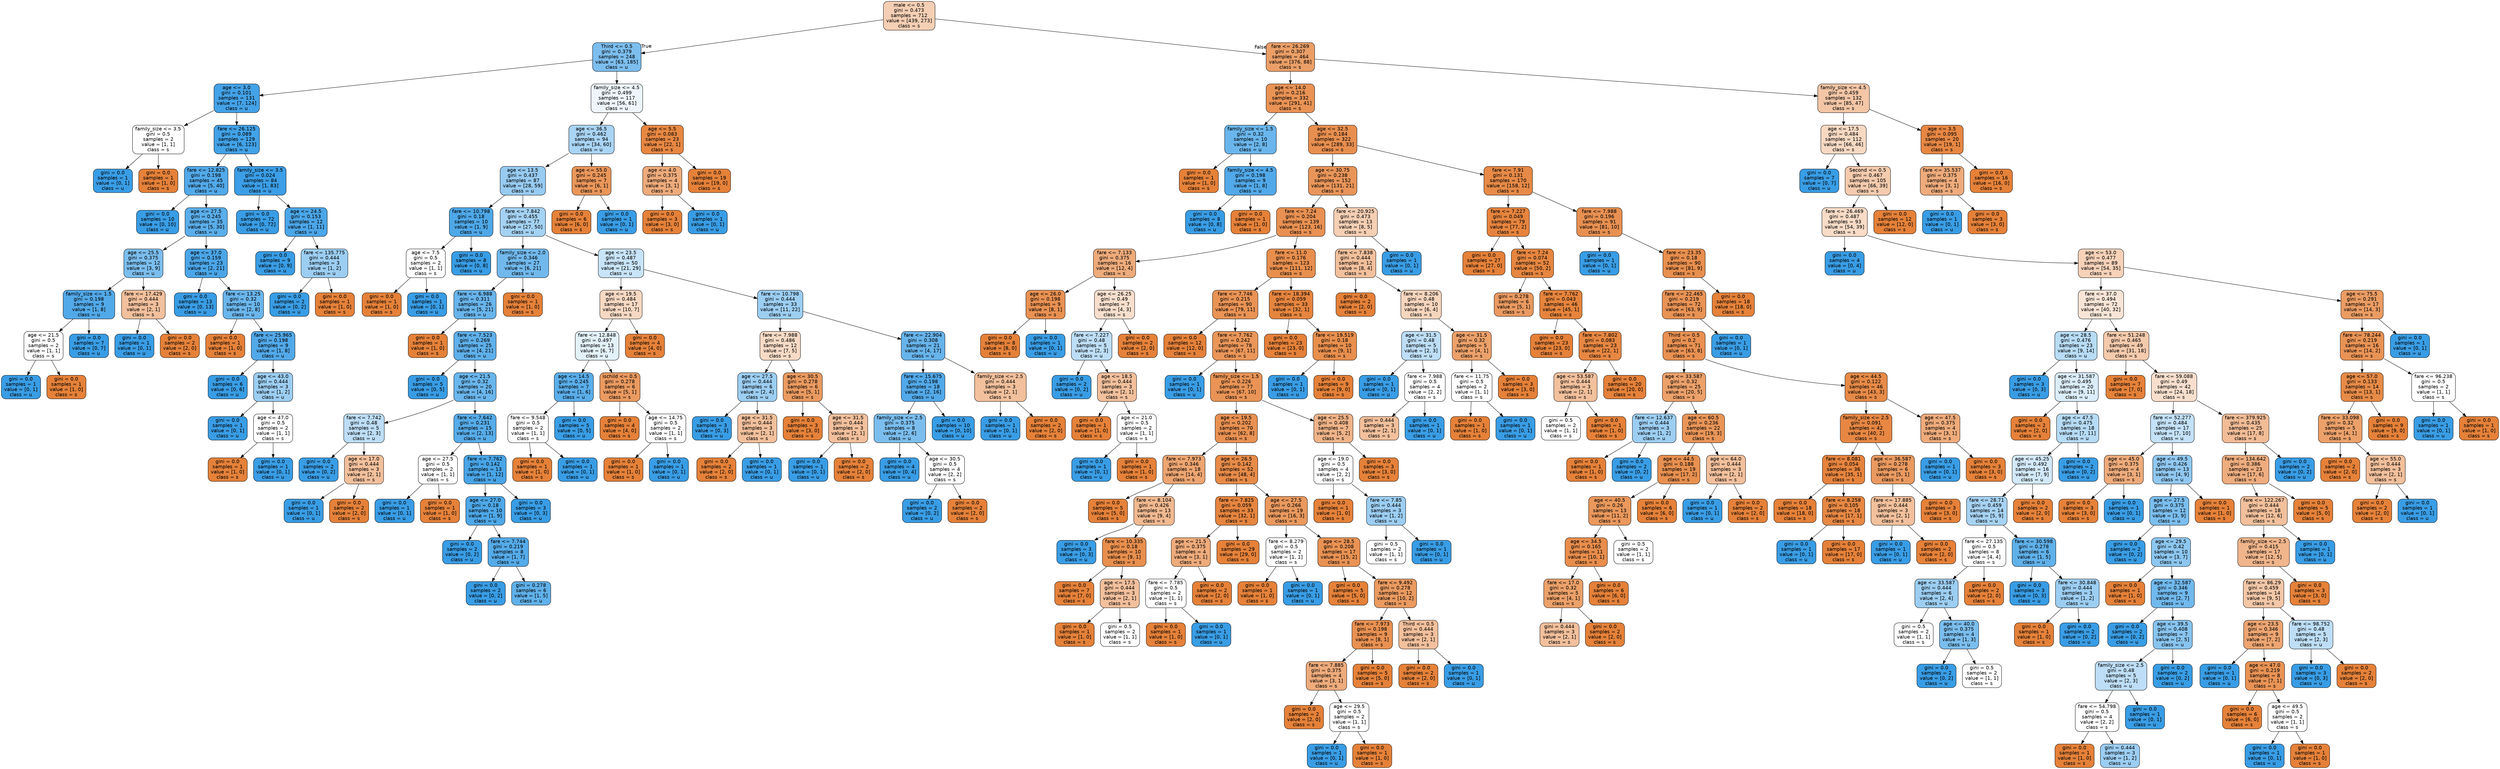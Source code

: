digraph Tree {
node [shape=box, style="filled, rounded", color="black", fontname=helvetica] ;
edge [fontname=helvetica] ;
0 [label="male <= 0.5\ngini = 0.473\nsamples = 712\nvalue = [439, 273]\nclass = s", fillcolor="#e5813960"] ;
1 [label="Third <= 0.5\ngini = 0.379\nsamples = 248\nvalue = [63, 185]\nclass = u", fillcolor="#399de5a8"] ;
0 -> 1 [labeldistance=2.5, labelangle=45, headlabel="True"] ;
2 [label="age <= 3.0\ngini = 0.101\nsamples = 131\nvalue = [7, 124]\nclass = u", fillcolor="#399de5f1"] ;
1 -> 2 ;
3 [label="family_size <= 3.5\ngini = 0.5\nsamples = 2\nvalue = [1, 1]\nclass = s", fillcolor="#e5813900"] ;
2 -> 3 ;
4 [label="gini = 0.0\nsamples = 1\nvalue = [0, 1]\nclass = u", fillcolor="#399de5ff"] ;
3 -> 4 ;
5 [label="gini = 0.0\nsamples = 1\nvalue = [1, 0]\nclass = s", fillcolor="#e58139ff"] ;
3 -> 5 ;
6 [label="fare <= 26.125\ngini = 0.089\nsamples = 129\nvalue = [6, 123]\nclass = u", fillcolor="#399de5f3"] ;
2 -> 6 ;
7 [label="fare <= 12.825\ngini = 0.198\nsamples = 45\nvalue = [5, 40]\nclass = u", fillcolor="#399de5df"] ;
6 -> 7 ;
8 [label="gini = 0.0\nsamples = 10\nvalue = [0, 10]\nclass = u", fillcolor="#399de5ff"] ;
7 -> 8 ;
9 [label="age <= 27.5\ngini = 0.245\nsamples = 35\nvalue = [5, 30]\nclass = u", fillcolor="#399de5d4"] ;
7 -> 9 ;
10 [label="age <= 25.5\ngini = 0.375\nsamples = 12\nvalue = [3, 9]\nclass = u", fillcolor="#399de5aa"] ;
9 -> 10 ;
11 [label="family_size <= 1.5\ngini = 0.198\nsamples = 9\nvalue = [1, 8]\nclass = u", fillcolor="#399de5df"] ;
10 -> 11 ;
12 [label="age <= 21.5\ngini = 0.5\nsamples = 2\nvalue = [1, 1]\nclass = s", fillcolor="#e5813900"] ;
11 -> 12 ;
13 [label="gini = 0.0\nsamples = 1\nvalue = [0, 1]\nclass = u", fillcolor="#399de5ff"] ;
12 -> 13 ;
14 [label="gini = 0.0\nsamples = 1\nvalue = [1, 0]\nclass = s", fillcolor="#e58139ff"] ;
12 -> 14 ;
15 [label="gini = 0.0\nsamples = 7\nvalue = [0, 7]\nclass = u", fillcolor="#399de5ff"] ;
11 -> 15 ;
16 [label="fare <= 17.429\ngini = 0.444\nsamples = 3\nvalue = [2, 1]\nclass = s", fillcolor="#e581397f"] ;
10 -> 16 ;
17 [label="gini = 0.0\nsamples = 1\nvalue = [0, 1]\nclass = u", fillcolor="#399de5ff"] ;
16 -> 17 ;
18 [label="gini = 0.0\nsamples = 2\nvalue = [2, 0]\nclass = s", fillcolor="#e58139ff"] ;
16 -> 18 ;
19 [label="age <= 37.0\ngini = 0.159\nsamples = 23\nvalue = [2, 21]\nclass = u", fillcolor="#399de5e7"] ;
9 -> 19 ;
20 [label="gini = 0.0\nsamples = 13\nvalue = [0, 13]\nclass = u", fillcolor="#399de5ff"] ;
19 -> 20 ;
21 [label="fare <= 13.25\ngini = 0.32\nsamples = 10\nvalue = [2, 8]\nclass = u", fillcolor="#399de5bf"] ;
19 -> 21 ;
22 [label="gini = 0.0\nsamples = 1\nvalue = [1, 0]\nclass = s", fillcolor="#e58139ff"] ;
21 -> 22 ;
23 [label="fare <= 25.965\ngini = 0.198\nsamples = 9\nvalue = [1, 8]\nclass = u", fillcolor="#399de5df"] ;
21 -> 23 ;
24 [label="gini = 0.0\nsamples = 6\nvalue = [0, 6]\nclass = u", fillcolor="#399de5ff"] ;
23 -> 24 ;
25 [label="age <= 43.0\ngini = 0.444\nsamples = 3\nvalue = [1, 2]\nclass = u", fillcolor="#399de57f"] ;
23 -> 25 ;
26 [label="gini = 0.0\nsamples = 1\nvalue = [0, 1]\nclass = u", fillcolor="#399de5ff"] ;
25 -> 26 ;
27 [label="age <= 47.0\ngini = 0.5\nsamples = 2\nvalue = [1, 1]\nclass = s", fillcolor="#e5813900"] ;
25 -> 27 ;
28 [label="gini = 0.0\nsamples = 1\nvalue = [1, 0]\nclass = s", fillcolor="#e58139ff"] ;
27 -> 28 ;
29 [label="gini = 0.0\nsamples = 1\nvalue = [0, 1]\nclass = u", fillcolor="#399de5ff"] ;
27 -> 29 ;
30 [label="family_size <= 3.5\ngini = 0.024\nsamples = 84\nvalue = [1, 83]\nclass = u", fillcolor="#399de5fc"] ;
6 -> 30 ;
31 [label="gini = 0.0\nsamples = 72\nvalue = [0, 72]\nclass = u", fillcolor="#399de5ff"] ;
30 -> 31 ;
32 [label="age <= 24.5\ngini = 0.153\nsamples = 12\nvalue = [1, 11]\nclass = u", fillcolor="#399de5e8"] ;
30 -> 32 ;
33 [label="gini = 0.0\nsamples = 9\nvalue = [0, 9]\nclass = u", fillcolor="#399de5ff"] ;
32 -> 33 ;
34 [label="fare <= 135.775\ngini = 0.444\nsamples = 3\nvalue = [1, 2]\nclass = u", fillcolor="#399de57f"] ;
32 -> 34 ;
35 [label="gini = 0.0\nsamples = 2\nvalue = [0, 2]\nclass = u", fillcolor="#399de5ff"] ;
34 -> 35 ;
36 [label="gini = 0.0\nsamples = 1\nvalue = [1, 0]\nclass = s", fillcolor="#e58139ff"] ;
34 -> 36 ;
37 [label="family_size <= 4.5\ngini = 0.499\nsamples = 117\nvalue = [56, 61]\nclass = u", fillcolor="#399de515"] ;
1 -> 37 ;
38 [label="age <= 36.5\ngini = 0.462\nsamples = 94\nvalue = [34, 60]\nclass = u", fillcolor="#399de56e"] ;
37 -> 38 ;
39 [label="age <= 13.5\ngini = 0.437\nsamples = 87\nvalue = [28, 59]\nclass = u", fillcolor="#399de586"] ;
38 -> 39 ;
40 [label="fare <= 10.798\ngini = 0.18\nsamples = 10\nvalue = [1, 9]\nclass = u", fillcolor="#399de5e3"] ;
39 -> 40 ;
41 [label="age <= 7.5\ngini = 0.5\nsamples = 2\nvalue = [1, 1]\nclass = s", fillcolor="#e5813900"] ;
40 -> 41 ;
42 [label="gini = 0.0\nsamples = 1\nvalue = [1, 0]\nclass = s", fillcolor="#e58139ff"] ;
41 -> 42 ;
43 [label="gini = 0.0\nsamples = 1\nvalue = [0, 1]\nclass = u", fillcolor="#399de5ff"] ;
41 -> 43 ;
44 [label="gini = 0.0\nsamples = 8\nvalue = [0, 8]\nclass = u", fillcolor="#399de5ff"] ;
40 -> 44 ;
45 [label="fare <= 7.842\ngini = 0.455\nsamples = 77\nvalue = [27, 50]\nclass = u", fillcolor="#399de575"] ;
39 -> 45 ;
46 [label="family_size <= 2.0\ngini = 0.346\nsamples = 27\nvalue = [6, 21]\nclass = u", fillcolor="#399de5b6"] ;
45 -> 46 ;
47 [label="fare <= 6.988\ngini = 0.311\nsamples = 26\nvalue = [5, 21]\nclass = u", fillcolor="#399de5c2"] ;
46 -> 47 ;
48 [label="gini = 0.0\nsamples = 1\nvalue = [1, 0]\nclass = s", fillcolor="#e58139ff"] ;
47 -> 48 ;
49 [label="fare <= 7.523\ngini = 0.269\nsamples = 25\nvalue = [4, 21]\nclass = u", fillcolor="#399de5ce"] ;
47 -> 49 ;
50 [label="gini = 0.0\nsamples = 5\nvalue = [0, 5]\nclass = u", fillcolor="#399de5ff"] ;
49 -> 50 ;
51 [label="age <= 21.5\ngini = 0.32\nsamples = 20\nvalue = [4, 16]\nclass = u", fillcolor="#399de5bf"] ;
49 -> 51 ;
52 [label="fare <= 7.742\ngini = 0.48\nsamples = 5\nvalue = [2, 3]\nclass = u", fillcolor="#399de555"] ;
51 -> 52 ;
53 [label="gini = 0.0\nsamples = 2\nvalue = [0, 2]\nclass = u", fillcolor="#399de5ff"] ;
52 -> 53 ;
54 [label="age <= 17.0\ngini = 0.444\nsamples = 3\nvalue = [2, 1]\nclass = s", fillcolor="#e581397f"] ;
52 -> 54 ;
55 [label="gini = 0.0\nsamples = 1\nvalue = [0, 1]\nclass = u", fillcolor="#399de5ff"] ;
54 -> 55 ;
56 [label="gini = 0.0\nsamples = 2\nvalue = [2, 0]\nclass = s", fillcolor="#e58139ff"] ;
54 -> 56 ;
57 [label="fare <= 7.642\ngini = 0.231\nsamples = 15\nvalue = [2, 13]\nclass = u", fillcolor="#399de5d8"] ;
51 -> 57 ;
58 [label="age <= 27.5\ngini = 0.5\nsamples = 2\nvalue = [1, 1]\nclass = s", fillcolor="#e5813900"] ;
57 -> 58 ;
59 [label="gini = 0.0\nsamples = 1\nvalue = [0, 1]\nclass = u", fillcolor="#399de5ff"] ;
58 -> 59 ;
60 [label="gini = 0.0\nsamples = 1\nvalue = [1, 0]\nclass = s", fillcolor="#e58139ff"] ;
58 -> 60 ;
61 [label="fare <= 7.762\ngini = 0.142\nsamples = 13\nvalue = [1, 12]\nclass = u", fillcolor="#399de5ea"] ;
57 -> 61 ;
62 [label="age <= 27.0\ngini = 0.18\nsamples = 10\nvalue = [1, 9]\nclass = u", fillcolor="#399de5e3"] ;
61 -> 62 ;
63 [label="gini = 0.0\nsamples = 2\nvalue = [0, 2]\nclass = u", fillcolor="#399de5ff"] ;
62 -> 63 ;
64 [label="fare <= 7.744\ngini = 0.219\nsamples = 8\nvalue = [1, 7]\nclass = u", fillcolor="#399de5db"] ;
62 -> 64 ;
65 [label="gini = 0.0\nsamples = 2\nvalue = [0, 2]\nclass = u", fillcolor="#399de5ff"] ;
64 -> 65 ;
66 [label="gini = 0.278\nsamples = 6\nvalue = [1, 5]\nclass = u", fillcolor="#399de5cc"] ;
64 -> 66 ;
67 [label="gini = 0.0\nsamples = 3\nvalue = [0, 3]\nclass = u", fillcolor="#399de5ff"] ;
61 -> 67 ;
68 [label="gini = 0.0\nsamples = 1\nvalue = [1, 0]\nclass = s", fillcolor="#e58139ff"] ;
46 -> 68 ;
69 [label="age <= 23.5\ngini = 0.487\nsamples = 50\nvalue = [21, 29]\nclass = u", fillcolor="#399de546"] ;
45 -> 69 ;
70 [label="age <= 19.5\ngini = 0.484\nsamples = 17\nvalue = [10, 7]\nclass = s", fillcolor="#e581394d"] ;
69 -> 70 ;
71 [label="fare <= 12.848\ngini = 0.497\nsamples = 13\nvalue = [6, 7]\nclass = u", fillcolor="#399de524"] ;
70 -> 71 ;
72 [label="age <= 14.5\ngini = 0.245\nsamples = 7\nvalue = [1, 6]\nclass = u", fillcolor="#399de5d4"] ;
71 -> 72 ;
73 [label="fare <= 9.548\ngini = 0.5\nsamples = 2\nvalue = [1, 1]\nclass = s", fillcolor="#e5813900"] ;
72 -> 73 ;
74 [label="gini = 0.0\nsamples = 1\nvalue = [1, 0]\nclass = s", fillcolor="#e58139ff"] ;
73 -> 74 ;
75 [label="gini = 0.0\nsamples = 1\nvalue = [0, 1]\nclass = u", fillcolor="#399de5ff"] ;
73 -> 75 ;
76 [label="gini = 0.0\nsamples = 5\nvalue = [0, 5]\nclass = u", fillcolor="#399de5ff"] ;
72 -> 76 ;
77 [label="ischild <= 0.5\ngini = 0.278\nsamples = 6\nvalue = [5, 1]\nclass = s", fillcolor="#e58139cc"] ;
71 -> 77 ;
78 [label="gini = 0.0\nsamples = 4\nvalue = [4, 0]\nclass = s", fillcolor="#e58139ff"] ;
77 -> 78 ;
79 [label="age <= 14.75\ngini = 0.5\nsamples = 2\nvalue = [1, 1]\nclass = s", fillcolor="#e5813900"] ;
77 -> 79 ;
80 [label="gini = 0.0\nsamples = 1\nvalue = [1, 0]\nclass = s", fillcolor="#e58139ff"] ;
79 -> 80 ;
81 [label="gini = 0.0\nsamples = 1\nvalue = [0, 1]\nclass = u", fillcolor="#399de5ff"] ;
79 -> 81 ;
82 [label="gini = 0.0\nsamples = 4\nvalue = [4, 0]\nclass = s", fillcolor="#e58139ff"] ;
70 -> 82 ;
83 [label="fare <= 10.798\ngini = 0.444\nsamples = 33\nvalue = [11, 22]\nclass = u", fillcolor="#399de57f"] ;
69 -> 83 ;
84 [label="fare <= 7.988\ngini = 0.486\nsamples = 12\nvalue = [7, 5]\nclass = s", fillcolor="#e5813949"] ;
83 -> 84 ;
85 [label="age <= 27.5\ngini = 0.444\nsamples = 6\nvalue = [2, 4]\nclass = u", fillcolor="#399de57f"] ;
84 -> 85 ;
86 [label="gini = 0.0\nsamples = 3\nvalue = [0, 3]\nclass = u", fillcolor="#399de5ff"] ;
85 -> 86 ;
87 [label="age <= 31.5\ngini = 0.444\nsamples = 3\nvalue = [2, 1]\nclass = s", fillcolor="#e581397f"] ;
85 -> 87 ;
88 [label="gini = 0.0\nsamples = 2\nvalue = [2, 0]\nclass = s", fillcolor="#e58139ff"] ;
87 -> 88 ;
89 [label="gini = 0.0\nsamples = 1\nvalue = [0, 1]\nclass = u", fillcolor="#399de5ff"] ;
87 -> 89 ;
90 [label="age <= 30.5\ngini = 0.278\nsamples = 6\nvalue = [5, 1]\nclass = s", fillcolor="#e58139cc"] ;
84 -> 90 ;
91 [label="gini = 0.0\nsamples = 3\nvalue = [3, 0]\nclass = s", fillcolor="#e58139ff"] ;
90 -> 91 ;
92 [label="age <= 31.5\ngini = 0.444\nsamples = 3\nvalue = [2, 1]\nclass = s", fillcolor="#e581397f"] ;
90 -> 92 ;
93 [label="gini = 0.0\nsamples = 1\nvalue = [0, 1]\nclass = u", fillcolor="#399de5ff"] ;
92 -> 93 ;
94 [label="gini = 0.0\nsamples = 2\nvalue = [2, 0]\nclass = s", fillcolor="#e58139ff"] ;
92 -> 94 ;
95 [label="fare <= 22.904\ngini = 0.308\nsamples = 21\nvalue = [4, 17]\nclass = u", fillcolor="#399de5c3"] ;
83 -> 95 ;
96 [label="fare <= 15.675\ngini = 0.198\nsamples = 18\nvalue = [2, 16]\nclass = u", fillcolor="#399de5df"] ;
95 -> 96 ;
97 [label="family_size <= 2.5\ngini = 0.375\nsamples = 8\nvalue = [2, 6]\nclass = u", fillcolor="#399de5aa"] ;
96 -> 97 ;
98 [label="gini = 0.0\nsamples = 4\nvalue = [0, 4]\nclass = u", fillcolor="#399de5ff"] ;
97 -> 98 ;
99 [label="age <= 30.5\ngini = 0.5\nsamples = 4\nvalue = [2, 2]\nclass = s", fillcolor="#e5813900"] ;
97 -> 99 ;
100 [label="gini = 0.0\nsamples = 2\nvalue = [0, 2]\nclass = u", fillcolor="#399de5ff"] ;
99 -> 100 ;
101 [label="gini = 0.0\nsamples = 2\nvalue = [2, 0]\nclass = s", fillcolor="#e58139ff"] ;
99 -> 101 ;
102 [label="gini = 0.0\nsamples = 10\nvalue = [0, 10]\nclass = u", fillcolor="#399de5ff"] ;
96 -> 102 ;
103 [label="family_size <= 2.5\ngini = 0.444\nsamples = 3\nvalue = [2, 1]\nclass = s", fillcolor="#e581397f"] ;
95 -> 103 ;
104 [label="gini = 0.0\nsamples = 1\nvalue = [0, 1]\nclass = u", fillcolor="#399de5ff"] ;
103 -> 104 ;
105 [label="gini = 0.0\nsamples = 2\nvalue = [2, 0]\nclass = s", fillcolor="#e58139ff"] ;
103 -> 105 ;
106 [label="age <= 55.0\ngini = 0.245\nsamples = 7\nvalue = [6, 1]\nclass = s", fillcolor="#e58139d4"] ;
38 -> 106 ;
107 [label="gini = 0.0\nsamples = 6\nvalue = [6, 0]\nclass = s", fillcolor="#e58139ff"] ;
106 -> 107 ;
108 [label="gini = 0.0\nsamples = 1\nvalue = [0, 1]\nclass = u", fillcolor="#399de5ff"] ;
106 -> 108 ;
109 [label="age <= 5.5\ngini = 0.083\nsamples = 23\nvalue = [22, 1]\nclass = s", fillcolor="#e58139f3"] ;
37 -> 109 ;
110 [label="age <= 4.0\ngini = 0.375\nsamples = 4\nvalue = [3, 1]\nclass = s", fillcolor="#e58139aa"] ;
109 -> 110 ;
111 [label="gini = 0.0\nsamples = 3\nvalue = [3, 0]\nclass = s", fillcolor="#e58139ff"] ;
110 -> 111 ;
112 [label="gini = 0.0\nsamples = 1\nvalue = [0, 1]\nclass = u", fillcolor="#399de5ff"] ;
110 -> 112 ;
113 [label="gini = 0.0\nsamples = 19\nvalue = [19, 0]\nclass = s", fillcolor="#e58139ff"] ;
109 -> 113 ;
114 [label="fare <= 26.269\ngini = 0.307\nsamples = 464\nvalue = [376, 88]\nclass = s", fillcolor="#e58139c3"] ;
0 -> 114 [labeldistance=2.5, labelangle=-45, headlabel="False"] ;
115 [label="age <= 14.0\ngini = 0.216\nsamples = 332\nvalue = [291, 41]\nclass = s", fillcolor="#e58139db"] ;
114 -> 115 ;
116 [label="family_size <= 1.5\ngini = 0.32\nsamples = 10\nvalue = [2, 8]\nclass = u", fillcolor="#399de5bf"] ;
115 -> 116 ;
117 [label="gini = 0.0\nsamples = 1\nvalue = [1, 0]\nclass = s", fillcolor="#e58139ff"] ;
116 -> 117 ;
118 [label="family_size <= 4.5\ngini = 0.198\nsamples = 9\nvalue = [1, 8]\nclass = u", fillcolor="#399de5df"] ;
116 -> 118 ;
119 [label="gini = 0.0\nsamples = 8\nvalue = [0, 8]\nclass = u", fillcolor="#399de5ff"] ;
118 -> 119 ;
120 [label="gini = 0.0\nsamples = 1\nvalue = [1, 0]\nclass = s", fillcolor="#e58139ff"] ;
118 -> 120 ;
121 [label="age <= 32.5\ngini = 0.184\nsamples = 322\nvalue = [289, 33]\nclass = s", fillcolor="#e58139e2"] ;
115 -> 121 ;
122 [label="age <= 30.75\ngini = 0.238\nsamples = 152\nvalue = [131, 21]\nclass = s", fillcolor="#e58139d6"] ;
121 -> 122 ;
123 [label="fare <= 7.24\ngini = 0.204\nsamples = 139\nvalue = [123, 16]\nclass = s", fillcolor="#e58139de"] ;
122 -> 123 ;
124 [label="fare <= 7.133\ngini = 0.375\nsamples = 16\nvalue = [12, 4]\nclass = s", fillcolor="#e58139aa"] ;
123 -> 124 ;
125 [label="age <= 26.0\ngini = 0.198\nsamples = 9\nvalue = [8, 1]\nclass = s", fillcolor="#e58139df"] ;
124 -> 125 ;
126 [label="gini = 0.0\nsamples = 8\nvalue = [8, 0]\nclass = s", fillcolor="#e58139ff"] ;
125 -> 126 ;
127 [label="gini = 0.0\nsamples = 1\nvalue = [0, 1]\nclass = u", fillcolor="#399de5ff"] ;
125 -> 127 ;
128 [label="age <= 26.25\ngini = 0.49\nsamples = 7\nvalue = [4, 3]\nclass = s", fillcolor="#e5813940"] ;
124 -> 128 ;
129 [label="fare <= 7.227\ngini = 0.48\nsamples = 5\nvalue = [2, 3]\nclass = u", fillcolor="#399de555"] ;
128 -> 129 ;
130 [label="gini = 0.0\nsamples = 2\nvalue = [0, 2]\nclass = u", fillcolor="#399de5ff"] ;
129 -> 130 ;
131 [label="age <= 18.5\ngini = 0.444\nsamples = 3\nvalue = [2, 1]\nclass = s", fillcolor="#e581397f"] ;
129 -> 131 ;
132 [label="gini = 0.0\nsamples = 1\nvalue = [1, 0]\nclass = s", fillcolor="#e58139ff"] ;
131 -> 132 ;
133 [label="age <= 21.0\ngini = 0.5\nsamples = 2\nvalue = [1, 1]\nclass = s", fillcolor="#e5813900"] ;
131 -> 133 ;
134 [label="gini = 0.0\nsamples = 1\nvalue = [0, 1]\nclass = u", fillcolor="#399de5ff"] ;
133 -> 134 ;
135 [label="gini = 0.0\nsamples = 1\nvalue = [1, 0]\nclass = s", fillcolor="#e58139ff"] ;
133 -> 135 ;
136 [label="gini = 0.0\nsamples = 2\nvalue = [2, 0]\nclass = s", fillcolor="#e58139ff"] ;
128 -> 136 ;
137 [label="fare <= 11.0\ngini = 0.176\nsamples = 123\nvalue = [111, 12]\nclass = s", fillcolor="#e58139e3"] ;
123 -> 137 ;
138 [label="fare <= 7.746\ngini = 0.215\nsamples = 90\nvalue = [79, 11]\nclass = s", fillcolor="#e58139db"] ;
137 -> 138 ;
139 [label="gini = 0.0\nsamples = 12\nvalue = [12, 0]\nclass = s", fillcolor="#e58139ff"] ;
138 -> 139 ;
140 [label="fare <= 7.762\ngini = 0.242\nsamples = 78\nvalue = [67, 11]\nclass = s", fillcolor="#e58139d5"] ;
138 -> 140 ;
141 [label="gini = 0.0\nsamples = 1\nvalue = [0, 1]\nclass = u", fillcolor="#399de5ff"] ;
140 -> 141 ;
142 [label="family_size <= 1.5\ngini = 0.226\nsamples = 77\nvalue = [67, 10]\nclass = s", fillcolor="#e58139d9"] ;
140 -> 142 ;
143 [label="age <= 19.5\ngini = 0.202\nsamples = 70\nvalue = [62, 8]\nclass = s", fillcolor="#e58139de"] ;
142 -> 143 ;
144 [label="fare <= 7.973\ngini = 0.346\nsamples = 18\nvalue = [14, 4]\nclass = s", fillcolor="#e58139b6"] ;
143 -> 144 ;
145 [label="gini = 0.0\nsamples = 5\nvalue = [5, 0]\nclass = s", fillcolor="#e58139ff"] ;
144 -> 145 ;
146 [label="fare <= 8.104\ngini = 0.426\nsamples = 13\nvalue = [9, 4]\nclass = s", fillcolor="#e581398e"] ;
144 -> 146 ;
147 [label="gini = 0.0\nsamples = 3\nvalue = [0, 3]\nclass = u", fillcolor="#399de5ff"] ;
146 -> 147 ;
148 [label="fare <= 10.335\ngini = 0.18\nsamples = 10\nvalue = [9, 1]\nclass = s", fillcolor="#e58139e3"] ;
146 -> 148 ;
149 [label="gini = 0.0\nsamples = 7\nvalue = [7, 0]\nclass = s", fillcolor="#e58139ff"] ;
148 -> 149 ;
150 [label="age <= 17.5\ngini = 0.444\nsamples = 3\nvalue = [2, 1]\nclass = s", fillcolor="#e581397f"] ;
148 -> 150 ;
151 [label="gini = 0.0\nsamples = 1\nvalue = [1, 0]\nclass = s", fillcolor="#e58139ff"] ;
150 -> 151 ;
152 [label="gini = 0.5\nsamples = 2\nvalue = [1, 1]\nclass = s", fillcolor="#e5813900"] ;
150 -> 152 ;
153 [label="age <= 26.5\ngini = 0.142\nsamples = 52\nvalue = [48, 4]\nclass = s", fillcolor="#e58139ea"] ;
143 -> 153 ;
154 [label="fare <= 7.825\ngini = 0.059\nsamples = 33\nvalue = [32, 1]\nclass = s", fillcolor="#e58139f7"] ;
153 -> 154 ;
155 [label="age <= 21.5\ngini = 0.375\nsamples = 4\nvalue = [3, 1]\nclass = s", fillcolor="#e58139aa"] ;
154 -> 155 ;
156 [label="fare <= 7.785\ngini = 0.5\nsamples = 2\nvalue = [1, 1]\nclass = s", fillcolor="#e5813900"] ;
155 -> 156 ;
157 [label="gini = 0.0\nsamples = 1\nvalue = [1, 0]\nclass = s", fillcolor="#e58139ff"] ;
156 -> 157 ;
158 [label="gini = 0.0\nsamples = 1\nvalue = [0, 1]\nclass = u", fillcolor="#399de5ff"] ;
156 -> 158 ;
159 [label="gini = 0.0\nsamples = 2\nvalue = [2, 0]\nclass = s", fillcolor="#e58139ff"] ;
155 -> 159 ;
160 [label="gini = 0.0\nsamples = 29\nvalue = [29, 0]\nclass = s", fillcolor="#e58139ff"] ;
154 -> 160 ;
161 [label="age <= 27.5\ngini = 0.266\nsamples = 19\nvalue = [16, 3]\nclass = s", fillcolor="#e58139cf"] ;
153 -> 161 ;
162 [label="fare <= 8.279\ngini = 0.5\nsamples = 2\nvalue = [1, 1]\nclass = s", fillcolor="#e5813900"] ;
161 -> 162 ;
163 [label="gini = 0.0\nsamples = 1\nvalue = [1, 0]\nclass = s", fillcolor="#e58139ff"] ;
162 -> 163 ;
164 [label="gini = 0.0\nsamples = 1\nvalue = [0, 1]\nclass = u", fillcolor="#399de5ff"] ;
162 -> 164 ;
165 [label="age <= 28.5\ngini = 0.208\nsamples = 17\nvalue = [15, 2]\nclass = s", fillcolor="#e58139dd"] ;
161 -> 165 ;
166 [label="gini = 0.0\nsamples = 5\nvalue = [5, 0]\nclass = s", fillcolor="#e58139ff"] ;
165 -> 166 ;
167 [label="fare <= 9.492\ngini = 0.278\nsamples = 12\nvalue = [10, 2]\nclass = s", fillcolor="#e58139cc"] ;
165 -> 167 ;
168 [label="fare <= 7.973\ngini = 0.198\nsamples = 9\nvalue = [8, 1]\nclass = s", fillcolor="#e58139df"] ;
167 -> 168 ;
169 [label="fare <= 7.885\ngini = 0.375\nsamples = 4\nvalue = [3, 1]\nclass = s", fillcolor="#e58139aa"] ;
168 -> 169 ;
170 [label="gini = 0.0\nsamples = 2\nvalue = [2, 0]\nclass = s", fillcolor="#e58139ff"] ;
169 -> 170 ;
171 [label="age <= 29.5\ngini = 0.5\nsamples = 2\nvalue = [1, 1]\nclass = s", fillcolor="#e5813900"] ;
169 -> 171 ;
172 [label="gini = 0.0\nsamples = 1\nvalue = [0, 1]\nclass = u", fillcolor="#399de5ff"] ;
171 -> 172 ;
173 [label="gini = 0.0\nsamples = 1\nvalue = [1, 0]\nclass = s", fillcolor="#e58139ff"] ;
171 -> 173 ;
174 [label="gini = 0.0\nsamples = 5\nvalue = [5, 0]\nclass = s", fillcolor="#e58139ff"] ;
168 -> 174 ;
175 [label="Third <= 0.5\ngini = 0.444\nsamples = 3\nvalue = [2, 1]\nclass = s", fillcolor="#e581397f"] ;
167 -> 175 ;
176 [label="gini = 0.0\nsamples = 2\nvalue = [2, 0]\nclass = s", fillcolor="#e58139ff"] ;
175 -> 176 ;
177 [label="gini = 0.0\nsamples = 1\nvalue = [0, 1]\nclass = u", fillcolor="#399de5ff"] ;
175 -> 177 ;
178 [label="age <= 25.5\ngini = 0.408\nsamples = 7\nvalue = [5, 2]\nclass = s", fillcolor="#e5813999"] ;
142 -> 178 ;
179 [label="age <= 19.0\ngini = 0.5\nsamples = 4\nvalue = [2, 2]\nclass = s", fillcolor="#e5813900"] ;
178 -> 179 ;
180 [label="gini = 0.0\nsamples = 1\nvalue = [1, 0]\nclass = s", fillcolor="#e58139ff"] ;
179 -> 180 ;
181 [label="fare <= 7.85\ngini = 0.444\nsamples = 3\nvalue = [1, 2]\nclass = u", fillcolor="#399de57f"] ;
179 -> 181 ;
182 [label="gini = 0.5\nsamples = 2\nvalue = [1, 1]\nclass = s", fillcolor="#e5813900"] ;
181 -> 182 ;
183 [label="gini = 0.0\nsamples = 1\nvalue = [0, 1]\nclass = u", fillcolor="#399de5ff"] ;
181 -> 183 ;
184 [label="gini = 0.0\nsamples = 3\nvalue = [3, 0]\nclass = s", fillcolor="#e58139ff"] ;
178 -> 184 ;
185 [label="fare <= 18.394\ngini = 0.059\nsamples = 33\nvalue = [32, 1]\nclass = s", fillcolor="#e58139f7"] ;
137 -> 185 ;
186 [label="gini = 0.0\nsamples = 23\nvalue = [23, 0]\nclass = s", fillcolor="#e58139ff"] ;
185 -> 186 ;
187 [label="fare <= 19.519\ngini = 0.18\nsamples = 10\nvalue = [9, 1]\nclass = s", fillcolor="#e58139e3"] ;
185 -> 187 ;
188 [label="gini = 0.0\nsamples = 1\nvalue = [0, 1]\nclass = u", fillcolor="#399de5ff"] ;
187 -> 188 ;
189 [label="gini = 0.0\nsamples = 9\nvalue = [9, 0]\nclass = s", fillcolor="#e58139ff"] ;
187 -> 189 ;
190 [label="fare <= 20.925\ngini = 0.473\nsamples = 13\nvalue = [8, 5]\nclass = s", fillcolor="#e5813960"] ;
122 -> 190 ;
191 [label="fare <= 7.838\ngini = 0.444\nsamples = 12\nvalue = [8, 4]\nclass = s", fillcolor="#e581397f"] ;
190 -> 191 ;
192 [label="gini = 0.0\nsamples = 2\nvalue = [2, 0]\nclass = s", fillcolor="#e58139ff"] ;
191 -> 192 ;
193 [label="fare <= 8.206\ngini = 0.48\nsamples = 10\nvalue = [6, 4]\nclass = s", fillcolor="#e5813955"] ;
191 -> 193 ;
194 [label="age <= 31.5\ngini = 0.48\nsamples = 5\nvalue = [2, 3]\nclass = u", fillcolor="#399de555"] ;
193 -> 194 ;
195 [label="gini = 0.0\nsamples = 1\nvalue = [0, 1]\nclass = u", fillcolor="#399de5ff"] ;
194 -> 195 ;
196 [label="fare <= 7.988\ngini = 0.5\nsamples = 4\nvalue = [2, 2]\nclass = s", fillcolor="#e5813900"] ;
194 -> 196 ;
197 [label="gini = 0.444\nsamples = 3\nvalue = [2, 1]\nclass = s", fillcolor="#e581397f"] ;
196 -> 197 ;
198 [label="gini = 0.0\nsamples = 1\nvalue = [0, 1]\nclass = u", fillcolor="#399de5ff"] ;
196 -> 198 ;
199 [label="age <= 31.5\ngini = 0.32\nsamples = 5\nvalue = [4, 1]\nclass = s", fillcolor="#e58139bf"] ;
193 -> 199 ;
200 [label="fare <= 11.75\ngini = 0.5\nsamples = 2\nvalue = [1, 1]\nclass = s", fillcolor="#e5813900"] ;
199 -> 200 ;
201 [label="gini = 0.0\nsamples = 1\nvalue = [1, 0]\nclass = s", fillcolor="#e58139ff"] ;
200 -> 201 ;
202 [label="gini = 0.0\nsamples = 1\nvalue = [0, 1]\nclass = u", fillcolor="#399de5ff"] ;
200 -> 202 ;
203 [label="gini = 0.0\nsamples = 3\nvalue = [3, 0]\nclass = s", fillcolor="#e58139ff"] ;
199 -> 203 ;
204 [label="gini = 0.0\nsamples = 1\nvalue = [0, 1]\nclass = u", fillcolor="#399de5ff"] ;
190 -> 204 ;
205 [label="fare <= 7.91\ngini = 0.131\nsamples = 170\nvalue = [158, 12]\nclass = s", fillcolor="#e58139ec"] ;
121 -> 205 ;
206 [label="fare <= 7.227\ngini = 0.049\nsamples = 79\nvalue = [77, 2]\nclass = s", fillcolor="#e58139f8"] ;
205 -> 206 ;
207 [label="gini = 0.0\nsamples = 27\nvalue = [27, 0]\nclass = s", fillcolor="#e58139ff"] ;
206 -> 207 ;
208 [label="fare <= 7.24\ngini = 0.074\nsamples = 52\nvalue = [50, 2]\nclass = s", fillcolor="#e58139f5"] ;
206 -> 208 ;
209 [label="gini = 0.278\nsamples = 6\nvalue = [5, 1]\nclass = s", fillcolor="#e58139cc"] ;
208 -> 209 ;
210 [label="fare <= 7.762\ngini = 0.043\nsamples = 46\nvalue = [45, 1]\nclass = s", fillcolor="#e58139f9"] ;
208 -> 210 ;
211 [label="gini = 0.0\nsamples = 23\nvalue = [23, 0]\nclass = s", fillcolor="#e58139ff"] ;
210 -> 211 ;
212 [label="fare <= 7.802\ngini = 0.083\nsamples = 23\nvalue = [22, 1]\nclass = s", fillcolor="#e58139f3"] ;
210 -> 212 ;
213 [label="age <= 53.587\ngini = 0.444\nsamples = 3\nvalue = [2, 1]\nclass = s", fillcolor="#e581397f"] ;
212 -> 213 ;
214 [label="gini = 0.5\nsamples = 2\nvalue = [1, 1]\nclass = s", fillcolor="#e5813900"] ;
213 -> 214 ;
215 [label="gini = 0.0\nsamples = 1\nvalue = [1, 0]\nclass = s", fillcolor="#e58139ff"] ;
213 -> 215 ;
216 [label="gini = 0.0\nsamples = 20\nvalue = [20, 0]\nclass = s", fillcolor="#e58139ff"] ;
212 -> 216 ;
217 [label="fare <= 7.988\ngini = 0.196\nsamples = 91\nvalue = [81, 10]\nclass = s", fillcolor="#e58139e0"] ;
205 -> 217 ;
218 [label="gini = 0.0\nsamples = 1\nvalue = [0, 1]\nclass = u", fillcolor="#399de5ff"] ;
217 -> 218 ;
219 [label="fare <= 23.35\ngini = 0.18\nsamples = 90\nvalue = [81, 9]\nclass = s", fillcolor="#e58139e3"] ;
217 -> 219 ;
220 [label="fare <= 22.465\ngini = 0.219\nsamples = 72\nvalue = [63, 9]\nclass = s", fillcolor="#e58139db"] ;
219 -> 220 ;
221 [label="Third <= 0.5\ngini = 0.2\nsamples = 71\nvalue = [63, 8]\nclass = s", fillcolor="#e58139df"] ;
220 -> 221 ;
222 [label="age <= 33.587\ngini = 0.32\nsamples = 25\nvalue = [20, 5]\nclass = s", fillcolor="#e58139bf"] ;
221 -> 222 ;
223 [label="fare <= 12.637\ngini = 0.444\nsamples = 3\nvalue = [1, 2]\nclass = u", fillcolor="#399de57f"] ;
222 -> 223 ;
224 [label="gini = 0.0\nsamples = 1\nvalue = [1, 0]\nclass = s", fillcolor="#e58139ff"] ;
223 -> 224 ;
225 [label="gini = 0.0\nsamples = 2\nvalue = [0, 2]\nclass = u", fillcolor="#399de5ff"] ;
223 -> 225 ;
226 [label="age <= 60.5\ngini = 0.236\nsamples = 22\nvalue = [19, 3]\nclass = s", fillcolor="#e58139d7"] ;
222 -> 226 ;
227 [label="age <= 44.5\ngini = 0.188\nsamples = 19\nvalue = [17, 2]\nclass = s", fillcolor="#e58139e1"] ;
226 -> 227 ;
228 [label="age <= 40.5\ngini = 0.26\nsamples = 13\nvalue = [11, 2]\nclass = s", fillcolor="#e58139d1"] ;
227 -> 228 ;
229 [label="age <= 34.5\ngini = 0.165\nsamples = 11\nvalue = [10, 1]\nclass = s", fillcolor="#e58139e6"] ;
228 -> 229 ;
230 [label="fare <= 17.0\ngini = 0.32\nsamples = 5\nvalue = [4, 1]\nclass = s", fillcolor="#e58139bf"] ;
229 -> 230 ;
231 [label="gini = 0.444\nsamples = 3\nvalue = [2, 1]\nclass = s", fillcolor="#e581397f"] ;
230 -> 231 ;
232 [label="gini = 0.0\nsamples = 2\nvalue = [2, 0]\nclass = s", fillcolor="#e58139ff"] ;
230 -> 232 ;
233 [label="gini = 0.0\nsamples = 6\nvalue = [6, 0]\nclass = s", fillcolor="#e58139ff"] ;
229 -> 233 ;
234 [label="gini = 0.5\nsamples = 2\nvalue = [1, 1]\nclass = s", fillcolor="#e5813900"] ;
228 -> 234 ;
235 [label="gini = 0.0\nsamples = 6\nvalue = [6, 0]\nclass = s", fillcolor="#e58139ff"] ;
227 -> 235 ;
236 [label="age <= 64.0\ngini = 0.444\nsamples = 3\nvalue = [2, 1]\nclass = s", fillcolor="#e581397f"] ;
226 -> 236 ;
237 [label="gini = 0.0\nsamples = 1\nvalue = [0, 1]\nclass = u", fillcolor="#399de5ff"] ;
236 -> 237 ;
238 [label="gini = 0.0\nsamples = 2\nvalue = [2, 0]\nclass = s", fillcolor="#e58139ff"] ;
236 -> 238 ;
239 [label="age <= 44.5\ngini = 0.122\nsamples = 46\nvalue = [43, 3]\nclass = s", fillcolor="#e58139ed"] ;
221 -> 239 ;
240 [label="family_size <= 2.5\ngini = 0.091\nsamples = 42\nvalue = [40, 2]\nclass = s", fillcolor="#e58139f2"] ;
239 -> 240 ;
241 [label="fare <= 8.081\ngini = 0.054\nsamples = 36\nvalue = [35, 1]\nclass = s", fillcolor="#e58139f8"] ;
240 -> 241 ;
242 [label="gini = 0.0\nsamples = 18\nvalue = [18, 0]\nclass = s", fillcolor="#e58139ff"] ;
241 -> 242 ;
243 [label="fare <= 8.258\ngini = 0.105\nsamples = 18\nvalue = [17, 1]\nclass = s", fillcolor="#e58139f0"] ;
241 -> 243 ;
244 [label="gini = 0.0\nsamples = 1\nvalue = [0, 1]\nclass = u", fillcolor="#399de5ff"] ;
243 -> 244 ;
245 [label="gini = 0.0\nsamples = 17\nvalue = [17, 0]\nclass = s", fillcolor="#e58139ff"] ;
243 -> 245 ;
246 [label="age <= 36.587\ngini = 0.278\nsamples = 6\nvalue = [5, 1]\nclass = s", fillcolor="#e58139cc"] ;
240 -> 246 ;
247 [label="fare <= 17.885\ngini = 0.444\nsamples = 3\nvalue = [2, 1]\nclass = s", fillcolor="#e581397f"] ;
246 -> 247 ;
248 [label="gini = 0.0\nsamples = 1\nvalue = [0, 1]\nclass = u", fillcolor="#399de5ff"] ;
247 -> 248 ;
249 [label="gini = 0.0\nsamples = 2\nvalue = [2, 0]\nclass = s", fillcolor="#e58139ff"] ;
247 -> 249 ;
250 [label="gini = 0.0\nsamples = 3\nvalue = [3, 0]\nclass = s", fillcolor="#e58139ff"] ;
246 -> 250 ;
251 [label="age <= 47.5\ngini = 0.375\nsamples = 4\nvalue = [3, 1]\nclass = s", fillcolor="#e58139aa"] ;
239 -> 251 ;
252 [label="gini = 0.0\nsamples = 1\nvalue = [0, 1]\nclass = u", fillcolor="#399de5ff"] ;
251 -> 252 ;
253 [label="gini = 0.0\nsamples = 3\nvalue = [3, 0]\nclass = s", fillcolor="#e58139ff"] ;
251 -> 253 ;
254 [label="gini = 0.0\nsamples = 1\nvalue = [0, 1]\nclass = u", fillcolor="#399de5ff"] ;
220 -> 254 ;
255 [label="gini = 0.0\nsamples = 18\nvalue = [18, 0]\nclass = s", fillcolor="#e58139ff"] ;
219 -> 255 ;
256 [label="family_size <= 4.5\ngini = 0.459\nsamples = 132\nvalue = [85, 47]\nclass = s", fillcolor="#e5813972"] ;
114 -> 256 ;
257 [label="age <= 17.5\ngini = 0.484\nsamples = 112\nvalue = [66, 46]\nclass = s", fillcolor="#e581394d"] ;
256 -> 257 ;
258 [label="gini = 0.0\nsamples = 7\nvalue = [0, 7]\nclass = u", fillcolor="#399de5ff"] ;
257 -> 258 ;
259 [label="Second <= 0.5\ngini = 0.467\nsamples = 105\nvalue = [66, 39]\nclass = s", fillcolor="#e5813968"] ;
257 -> 259 ;
260 [label="fare <= 26.469\ngini = 0.487\nsamples = 93\nvalue = [54, 39]\nclass = s", fillcolor="#e5813947"] ;
259 -> 260 ;
261 [label="gini = 0.0\nsamples = 4\nvalue = [0, 4]\nclass = u", fillcolor="#399de5ff"] ;
260 -> 261 ;
262 [label="age <= 53.0\ngini = 0.477\nsamples = 89\nvalue = [54, 35]\nclass = s", fillcolor="#e581395a"] ;
260 -> 262 ;
263 [label="fare <= 37.0\ngini = 0.494\nsamples = 72\nvalue = [40, 32]\nclass = s", fillcolor="#e5813933"] ;
262 -> 263 ;
264 [label="age <= 28.5\ngini = 0.476\nsamples = 23\nvalue = [9, 14]\nclass = u", fillcolor="#399de55b"] ;
263 -> 264 ;
265 [label="gini = 0.0\nsamples = 3\nvalue = [0, 3]\nclass = u", fillcolor="#399de5ff"] ;
264 -> 265 ;
266 [label="age <= 31.587\ngini = 0.495\nsamples = 20\nvalue = [9, 11]\nclass = u", fillcolor="#399de52e"] ;
264 -> 266 ;
267 [label="gini = 0.0\nsamples = 2\nvalue = [2, 0]\nclass = s", fillcolor="#e58139ff"] ;
266 -> 267 ;
268 [label="age <= 47.5\ngini = 0.475\nsamples = 18\nvalue = [7, 11]\nclass = u", fillcolor="#399de55d"] ;
266 -> 268 ;
269 [label="age <= 45.25\ngini = 0.492\nsamples = 16\nvalue = [7, 9]\nclass = u", fillcolor="#399de539"] ;
268 -> 269 ;
270 [label="fare <= 28.71\ngini = 0.459\nsamples = 14\nvalue = [5, 9]\nclass = u", fillcolor="#399de571"] ;
269 -> 270 ;
271 [label="fare <= 27.135\ngini = 0.5\nsamples = 8\nvalue = [4, 4]\nclass = s", fillcolor="#e5813900"] ;
270 -> 271 ;
272 [label="age <= 33.587\ngini = 0.444\nsamples = 6\nvalue = [2, 4]\nclass = u", fillcolor="#399de57f"] ;
271 -> 272 ;
273 [label="gini = 0.5\nsamples = 2\nvalue = [1, 1]\nclass = s", fillcolor="#e5813900"] ;
272 -> 273 ;
274 [label="age <= 40.0\ngini = 0.375\nsamples = 4\nvalue = [1, 3]\nclass = u", fillcolor="#399de5aa"] ;
272 -> 274 ;
275 [label="gini = 0.0\nsamples = 2\nvalue = [0, 2]\nclass = u", fillcolor="#399de5ff"] ;
274 -> 275 ;
276 [label="gini = 0.5\nsamples = 2\nvalue = [1, 1]\nclass = s", fillcolor="#e5813900"] ;
274 -> 276 ;
277 [label="gini = 0.0\nsamples = 2\nvalue = [2, 0]\nclass = s", fillcolor="#e58139ff"] ;
271 -> 277 ;
278 [label="fare <= 30.598\ngini = 0.278\nsamples = 6\nvalue = [1, 5]\nclass = u", fillcolor="#399de5cc"] ;
270 -> 278 ;
279 [label="gini = 0.0\nsamples = 3\nvalue = [0, 3]\nclass = u", fillcolor="#399de5ff"] ;
278 -> 279 ;
280 [label="fare <= 30.848\ngini = 0.444\nsamples = 3\nvalue = [1, 2]\nclass = u", fillcolor="#399de57f"] ;
278 -> 280 ;
281 [label="gini = 0.0\nsamples = 1\nvalue = [1, 0]\nclass = s", fillcolor="#e58139ff"] ;
280 -> 281 ;
282 [label="gini = 0.0\nsamples = 2\nvalue = [0, 2]\nclass = u", fillcolor="#399de5ff"] ;
280 -> 282 ;
283 [label="gini = 0.0\nsamples = 2\nvalue = [2, 0]\nclass = s", fillcolor="#e58139ff"] ;
269 -> 283 ;
284 [label="gini = 0.0\nsamples = 2\nvalue = [0, 2]\nclass = u", fillcolor="#399de5ff"] ;
268 -> 284 ;
285 [label="fare <= 51.248\ngini = 0.465\nsamples = 49\nvalue = [31, 18]\nclass = s", fillcolor="#e581396b"] ;
263 -> 285 ;
286 [label="gini = 0.0\nsamples = 7\nvalue = [7, 0]\nclass = s", fillcolor="#e58139ff"] ;
285 -> 286 ;
287 [label="fare <= 59.088\ngini = 0.49\nsamples = 42\nvalue = [24, 18]\nclass = s", fillcolor="#e5813940"] ;
285 -> 287 ;
288 [label="fare <= 52.277\ngini = 0.484\nsamples = 17\nvalue = [7, 10]\nclass = u", fillcolor="#399de54d"] ;
287 -> 288 ;
289 [label="age <= 45.0\ngini = 0.375\nsamples = 4\nvalue = [3, 1]\nclass = s", fillcolor="#e58139aa"] ;
288 -> 289 ;
290 [label="gini = 0.0\nsamples = 3\nvalue = [3, 0]\nclass = s", fillcolor="#e58139ff"] ;
289 -> 290 ;
291 [label="gini = 0.0\nsamples = 1\nvalue = [0, 1]\nclass = u", fillcolor="#399de5ff"] ;
289 -> 291 ;
292 [label="age <= 49.5\ngini = 0.426\nsamples = 13\nvalue = [4, 9]\nclass = u", fillcolor="#399de58e"] ;
288 -> 292 ;
293 [label="age <= 27.5\ngini = 0.375\nsamples = 12\nvalue = [3, 9]\nclass = u", fillcolor="#399de5aa"] ;
292 -> 293 ;
294 [label="gini = 0.0\nsamples = 2\nvalue = [0, 2]\nclass = u", fillcolor="#399de5ff"] ;
293 -> 294 ;
295 [label="age <= 29.5\ngini = 0.42\nsamples = 10\nvalue = [3, 7]\nclass = u", fillcolor="#399de592"] ;
293 -> 295 ;
296 [label="gini = 0.0\nsamples = 1\nvalue = [1, 0]\nclass = s", fillcolor="#e58139ff"] ;
295 -> 296 ;
297 [label="age <= 32.587\ngini = 0.346\nsamples = 9\nvalue = [2, 7]\nclass = u", fillcolor="#399de5b6"] ;
295 -> 297 ;
298 [label="gini = 0.0\nsamples = 2\nvalue = [0, 2]\nclass = u", fillcolor="#399de5ff"] ;
297 -> 298 ;
299 [label="age <= 39.5\ngini = 0.408\nsamples = 7\nvalue = [2, 5]\nclass = u", fillcolor="#399de599"] ;
297 -> 299 ;
300 [label="family_size <= 2.5\ngini = 0.48\nsamples = 5\nvalue = [2, 3]\nclass = u", fillcolor="#399de555"] ;
299 -> 300 ;
301 [label="fare <= 54.798\ngini = 0.5\nsamples = 4\nvalue = [2, 2]\nclass = s", fillcolor="#e5813900"] ;
300 -> 301 ;
302 [label="gini = 0.0\nsamples = 1\nvalue = [1, 0]\nclass = s", fillcolor="#e58139ff"] ;
301 -> 302 ;
303 [label="gini = 0.444\nsamples = 3\nvalue = [1, 2]\nclass = u", fillcolor="#399de57f"] ;
301 -> 303 ;
304 [label="gini = 0.0\nsamples = 1\nvalue = [0, 1]\nclass = u", fillcolor="#399de5ff"] ;
300 -> 304 ;
305 [label="gini = 0.0\nsamples = 2\nvalue = [0, 2]\nclass = u", fillcolor="#399de5ff"] ;
299 -> 305 ;
306 [label="gini = 0.0\nsamples = 1\nvalue = [1, 0]\nclass = s", fillcolor="#e58139ff"] ;
292 -> 306 ;
307 [label="fare <= 379.925\ngini = 0.435\nsamples = 25\nvalue = [17, 8]\nclass = s", fillcolor="#e5813987"] ;
287 -> 307 ;
308 [label="fare <= 134.642\ngini = 0.386\nsamples = 23\nvalue = [17, 6]\nclass = s", fillcolor="#e58139a5"] ;
307 -> 308 ;
309 [label="fare <= 122.267\ngini = 0.444\nsamples = 18\nvalue = [12, 6]\nclass = s", fillcolor="#e581397f"] ;
308 -> 309 ;
310 [label="family_size <= 2.5\ngini = 0.415\nsamples = 17\nvalue = [12, 5]\nclass = s", fillcolor="#e5813995"] ;
309 -> 310 ;
311 [label="fare <= 86.29\ngini = 0.459\nsamples = 14\nvalue = [9, 5]\nclass = s", fillcolor="#e5813971"] ;
310 -> 311 ;
312 [label="age <= 23.5\ngini = 0.346\nsamples = 9\nvalue = [7, 2]\nclass = s", fillcolor="#e58139b6"] ;
311 -> 312 ;
313 [label="gini = 0.0\nsamples = 1\nvalue = [0, 1]\nclass = u", fillcolor="#399de5ff"] ;
312 -> 313 ;
314 [label="age <= 47.0\ngini = 0.219\nsamples = 8\nvalue = [7, 1]\nclass = s", fillcolor="#e58139db"] ;
312 -> 314 ;
315 [label="gini = 0.0\nsamples = 6\nvalue = [6, 0]\nclass = s", fillcolor="#e58139ff"] ;
314 -> 315 ;
316 [label="age <= 49.5\ngini = 0.5\nsamples = 2\nvalue = [1, 1]\nclass = s", fillcolor="#e5813900"] ;
314 -> 316 ;
317 [label="gini = 0.0\nsamples = 1\nvalue = [0, 1]\nclass = u", fillcolor="#399de5ff"] ;
316 -> 317 ;
318 [label="gini = 0.0\nsamples = 1\nvalue = [1, 0]\nclass = s", fillcolor="#e58139ff"] ;
316 -> 318 ;
319 [label="fare <= 98.752\ngini = 0.48\nsamples = 5\nvalue = [2, 3]\nclass = u", fillcolor="#399de555"] ;
311 -> 319 ;
320 [label="gini = 0.0\nsamples = 3\nvalue = [0, 3]\nclass = u", fillcolor="#399de5ff"] ;
319 -> 320 ;
321 [label="gini = 0.0\nsamples = 2\nvalue = [2, 0]\nclass = s", fillcolor="#e58139ff"] ;
319 -> 321 ;
322 [label="gini = 0.0\nsamples = 3\nvalue = [3, 0]\nclass = s", fillcolor="#e58139ff"] ;
310 -> 322 ;
323 [label="gini = 0.0\nsamples = 1\nvalue = [0, 1]\nclass = u", fillcolor="#399de5ff"] ;
309 -> 323 ;
324 [label="gini = 0.0\nsamples = 5\nvalue = [5, 0]\nclass = s", fillcolor="#e58139ff"] ;
308 -> 324 ;
325 [label="gini = 0.0\nsamples = 2\nvalue = [0, 2]\nclass = u", fillcolor="#399de5ff"] ;
307 -> 325 ;
326 [label="age <= 75.5\ngini = 0.291\nsamples = 17\nvalue = [14, 3]\nclass = s", fillcolor="#e58139c8"] ;
262 -> 326 ;
327 [label="fare <= 78.244\ngini = 0.219\nsamples = 16\nvalue = [14, 2]\nclass = s", fillcolor="#e58139db"] ;
326 -> 327 ;
328 [label="age <= 57.0\ngini = 0.133\nsamples = 14\nvalue = [13, 1]\nclass = s", fillcolor="#e58139eb"] ;
327 -> 328 ;
329 [label="fare <= 33.098\ngini = 0.32\nsamples = 5\nvalue = [4, 1]\nclass = s", fillcolor="#e58139bf"] ;
328 -> 329 ;
330 [label="gini = 0.0\nsamples = 2\nvalue = [2, 0]\nclass = s", fillcolor="#e58139ff"] ;
329 -> 330 ;
331 [label="age <= 55.0\ngini = 0.444\nsamples = 3\nvalue = [2, 1]\nclass = s", fillcolor="#e581397f"] ;
329 -> 331 ;
332 [label="gini = 0.0\nsamples = 2\nvalue = [2, 0]\nclass = s", fillcolor="#e58139ff"] ;
331 -> 332 ;
333 [label="gini = 0.0\nsamples = 1\nvalue = [0, 1]\nclass = u", fillcolor="#399de5ff"] ;
331 -> 333 ;
334 [label="gini = 0.0\nsamples = 9\nvalue = [9, 0]\nclass = s", fillcolor="#e58139ff"] ;
328 -> 334 ;
335 [label="fare <= 96.238\ngini = 0.5\nsamples = 2\nvalue = [1, 1]\nclass = s", fillcolor="#e5813900"] ;
327 -> 335 ;
336 [label="gini = 0.0\nsamples = 1\nvalue = [0, 1]\nclass = u", fillcolor="#399de5ff"] ;
335 -> 336 ;
337 [label="gini = 0.0\nsamples = 1\nvalue = [1, 0]\nclass = s", fillcolor="#e58139ff"] ;
335 -> 337 ;
338 [label="gini = 0.0\nsamples = 1\nvalue = [0, 1]\nclass = u", fillcolor="#399de5ff"] ;
326 -> 338 ;
339 [label="gini = 0.0\nsamples = 12\nvalue = [12, 0]\nclass = s", fillcolor="#e58139ff"] ;
259 -> 339 ;
340 [label="age <= 3.5\ngini = 0.095\nsamples = 20\nvalue = [19, 1]\nclass = s", fillcolor="#e58139f2"] ;
256 -> 340 ;
341 [label="fare <= 35.537\ngini = 0.375\nsamples = 4\nvalue = [3, 1]\nclass = s", fillcolor="#e58139aa"] ;
340 -> 341 ;
342 [label="gini = 0.0\nsamples = 1\nvalue = [0, 1]\nclass = u", fillcolor="#399de5ff"] ;
341 -> 342 ;
343 [label="gini = 0.0\nsamples = 3\nvalue = [3, 0]\nclass = s", fillcolor="#e58139ff"] ;
341 -> 343 ;
344 [label="gini = 0.0\nsamples = 16\nvalue = [16, 0]\nclass = s", fillcolor="#e58139ff"] ;
340 -> 344 ;
}